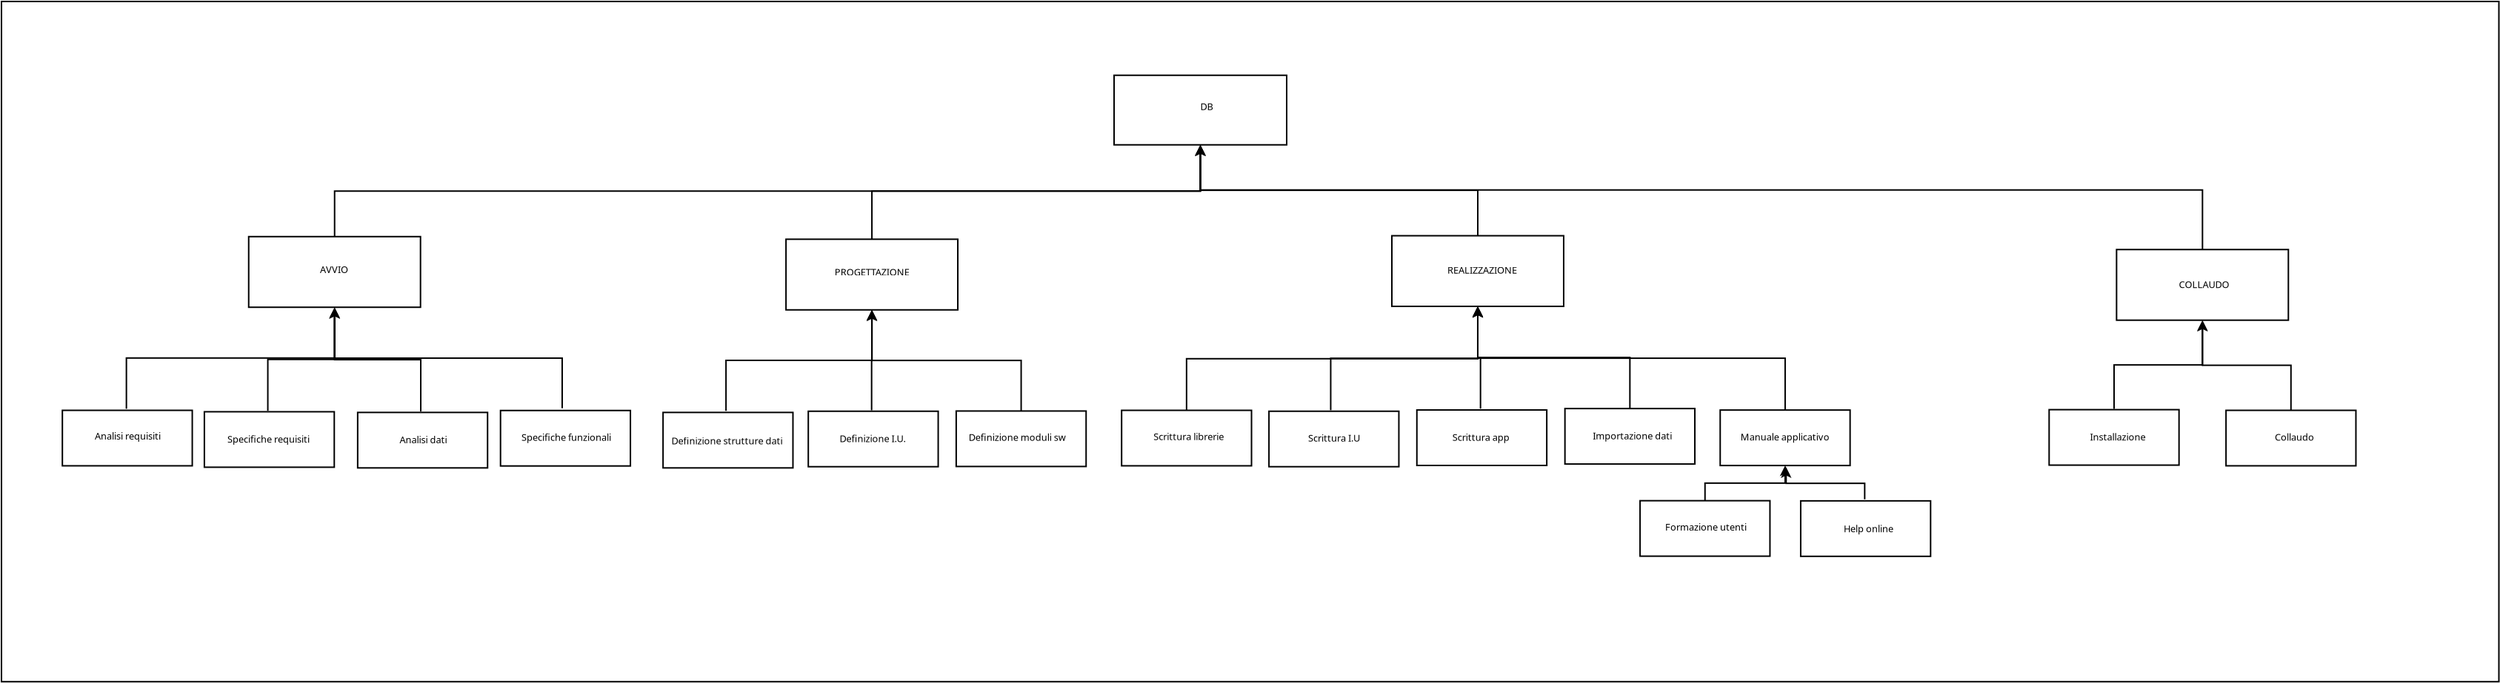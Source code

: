 <?xml version="1.0" encoding="UTF-8"?>
<dia:diagram xmlns:dia="http://www.lysator.liu.se/~alla/dia/">
  <dia:layer name="Background" visible="true" active="true">
    <dia:group>
      <dia:object type="Standard - Box" version="0" id="O0">
        <dia:attribute name="obj_pos">
          <dia:point val="55.841,4.773"/>
        </dia:attribute>
        <dia:attribute name="obj_bb">
          <dia:rectangle val="55.791,4.723;67.541,9.523"/>
        </dia:attribute>
        <dia:attribute name="elem_corner">
          <dia:point val="55.841,4.773"/>
        </dia:attribute>
        <dia:attribute name="elem_width">
          <dia:real val="11.65"/>
        </dia:attribute>
        <dia:attribute name="elem_height">
          <dia:real val="4.7"/>
        </dia:attribute>
        <dia:attribute name="show_background">
          <dia:boolean val="true"/>
        </dia:attribute>
      </dia:object>
      <dia:object type="Standard - Text" version="1" id="O1">
        <dia:attribute name="obj_pos">
          <dia:point val="61.666,7.123"/>
        </dia:attribute>
        <dia:attribute name="obj_bb">
          <dia:rectangle val="61.666,6.529;62.599,7.274"/>
        </dia:attribute>
        <dia:attribute name="text">
          <dia:composite type="text">
            <dia:attribute name="string">
              <dia:string>#DB#</dia:string>
            </dia:attribute>
            <dia:attribute name="font">
              <dia:font family="sans" style="0" name="Helvetica"/>
            </dia:attribute>
            <dia:attribute name="height">
              <dia:real val="0.8"/>
            </dia:attribute>
            <dia:attribute name="pos">
              <dia:point val="61.666,7.123"/>
            </dia:attribute>
            <dia:attribute name="color">
              <dia:color val="#000000"/>
            </dia:attribute>
            <dia:attribute name="alignment">
              <dia:enum val="0"/>
            </dia:attribute>
          </dia:composite>
        </dia:attribute>
        <dia:attribute name="valign">
          <dia:enum val="3"/>
        </dia:attribute>
        <dia:connections>
          <dia:connection handle="0" to="O0" connection="8"/>
        </dia:connections>
      </dia:object>
      <dia:object type="Standard - Box" version="0" id="O2">
        <dia:attribute name="obj_pos">
          <dia:point val="-2.573,15.675"/>
        </dia:attribute>
        <dia:attribute name="obj_bb">
          <dia:rectangle val="-2.623,15.625;9.074,20.498"/>
        </dia:attribute>
        <dia:attribute name="elem_corner">
          <dia:point val="-2.573,15.675"/>
        </dia:attribute>
        <dia:attribute name="elem_width">
          <dia:real val="11.597"/>
        </dia:attribute>
        <dia:attribute name="elem_height">
          <dia:real val="4.773"/>
        </dia:attribute>
        <dia:attribute name="show_background">
          <dia:boolean val="true"/>
        </dia:attribute>
      </dia:object>
      <dia:object type="Standard - Box" version="0" id="O3">
        <dia:attribute name="obj_pos">
          <dia:point val="123.508,16.549"/>
        </dia:attribute>
        <dia:attribute name="obj_bb">
          <dia:rectangle val="123.458,16.499;135.155,21.372"/>
        </dia:attribute>
        <dia:attribute name="elem_corner">
          <dia:point val="123.508,16.549"/>
        </dia:attribute>
        <dia:attribute name="elem_width">
          <dia:real val="11.597"/>
        </dia:attribute>
        <dia:attribute name="elem_height">
          <dia:real val="4.773"/>
        </dia:attribute>
        <dia:attribute name="show_background">
          <dia:boolean val="true"/>
        </dia:attribute>
      </dia:object>
      <dia:object type="Standard - Box" version="0" id="O4">
        <dia:attribute name="obj_pos">
          <dia:point val="33.695,15.852"/>
        </dia:attribute>
        <dia:attribute name="obj_bb">
          <dia:rectangle val="33.645,15.802;45.342,20.675"/>
        </dia:attribute>
        <dia:attribute name="elem_corner">
          <dia:point val="33.695,15.852"/>
        </dia:attribute>
        <dia:attribute name="elem_width">
          <dia:real val="11.597"/>
        </dia:attribute>
        <dia:attribute name="elem_height">
          <dia:real val="4.773"/>
        </dia:attribute>
        <dia:attribute name="show_background">
          <dia:boolean val="true"/>
        </dia:attribute>
      </dia:object>
      <dia:object type="Standard - Box" version="0" id="O5">
        <dia:attribute name="obj_pos">
          <dia:point val="74.591,15.615"/>
        </dia:attribute>
        <dia:attribute name="obj_bb">
          <dia:rectangle val="74.541,15.565;86.237,20.438"/>
        </dia:attribute>
        <dia:attribute name="elem_corner">
          <dia:point val="74.591,15.615"/>
        </dia:attribute>
        <dia:attribute name="elem_width">
          <dia:real val="11.597"/>
        </dia:attribute>
        <dia:attribute name="elem_height">
          <dia:real val="4.773"/>
        </dia:attribute>
        <dia:attribute name="show_background">
          <dia:boolean val="true"/>
        </dia:attribute>
      </dia:object>
      <dia:object type="Standard - Text" version="1" id="O6">
        <dia:attribute name="obj_pos">
          <dia:point val="2.236,18.132"/>
        </dia:attribute>
        <dia:attribute name="obj_bb">
          <dia:rectangle val="2.236,17.538;4.198,18.283"/>
        </dia:attribute>
        <dia:attribute name="text">
          <dia:composite type="text">
            <dia:attribute name="string">
              <dia:string>#AVVIO#</dia:string>
            </dia:attribute>
            <dia:attribute name="font">
              <dia:font family="sans" style="0" name="Helvetica"/>
            </dia:attribute>
            <dia:attribute name="height">
              <dia:real val="0.8"/>
            </dia:attribute>
            <dia:attribute name="pos">
              <dia:point val="2.236,18.132"/>
            </dia:attribute>
            <dia:attribute name="color">
              <dia:color val="#000000"/>
            </dia:attribute>
            <dia:attribute name="alignment">
              <dia:enum val="0"/>
            </dia:attribute>
          </dia:composite>
        </dia:attribute>
        <dia:attribute name="valign">
          <dia:enum val="3"/>
        </dia:attribute>
      </dia:object>
      <dia:object type="Standard - Text" version="1" id="O7">
        <dia:attribute name="obj_pos">
          <dia:point val="36.983,18.309"/>
        </dia:attribute>
        <dia:attribute name="obj_bb">
          <dia:rectangle val="36.983,17.715;42.383,18.46"/>
        </dia:attribute>
        <dia:attribute name="text">
          <dia:composite type="text">
            <dia:attribute name="string">
              <dia:string>#PROGETTAZIONE#</dia:string>
            </dia:attribute>
            <dia:attribute name="font">
              <dia:font family="sans" style="0" name="Helvetica"/>
            </dia:attribute>
            <dia:attribute name="height">
              <dia:real val="0.8"/>
            </dia:attribute>
            <dia:attribute name="pos">
              <dia:point val="36.983,18.309"/>
            </dia:attribute>
            <dia:attribute name="color">
              <dia:color val="#000000"/>
            </dia:attribute>
            <dia:attribute name="alignment">
              <dia:enum val="0"/>
            </dia:attribute>
          </dia:composite>
        </dia:attribute>
        <dia:attribute name="valign">
          <dia:enum val="3"/>
        </dia:attribute>
      </dia:object>
      <dia:object type="Standard - Text" version="1" id="O8">
        <dia:attribute name="obj_pos">
          <dia:point val="78.338,18.179"/>
        </dia:attribute>
        <dia:attribute name="obj_bb">
          <dia:rectangle val="78.338,17.585;83.493,18.33"/>
        </dia:attribute>
        <dia:attribute name="text">
          <dia:composite type="text">
            <dia:attribute name="string">
              <dia:string>#REALIZZAZIONE#</dia:string>
            </dia:attribute>
            <dia:attribute name="font">
              <dia:font family="sans" style="0" name="Helvetica"/>
            </dia:attribute>
            <dia:attribute name="height">
              <dia:real val="0.8"/>
            </dia:attribute>
            <dia:attribute name="pos">
              <dia:point val="78.338,18.179"/>
            </dia:attribute>
            <dia:attribute name="color">
              <dia:color val="#000000"/>
            </dia:attribute>
            <dia:attribute name="alignment">
              <dia:enum val="0"/>
            </dia:attribute>
          </dia:composite>
        </dia:attribute>
        <dia:attribute name="valign">
          <dia:enum val="3"/>
        </dia:attribute>
      </dia:object>
      <dia:object type="Standard - Text" version="1" id="O9">
        <dia:attribute name="obj_pos">
          <dia:point val="127.716,19.147"/>
        </dia:attribute>
        <dia:attribute name="obj_bb">
          <dia:rectangle val="127.716,18.553;131.293,19.298"/>
        </dia:attribute>
        <dia:attribute name="text">
          <dia:composite type="text">
            <dia:attribute name="string">
              <dia:string>#COLLAUDO#</dia:string>
            </dia:attribute>
            <dia:attribute name="font">
              <dia:font family="sans" style="0" name="Helvetica"/>
            </dia:attribute>
            <dia:attribute name="height">
              <dia:real val="0.8"/>
            </dia:attribute>
            <dia:attribute name="pos">
              <dia:point val="127.716,19.147"/>
            </dia:attribute>
            <dia:attribute name="color">
              <dia:color val="#000000"/>
            </dia:attribute>
            <dia:attribute name="alignment">
              <dia:enum val="0"/>
            </dia:attribute>
          </dia:composite>
        </dia:attribute>
        <dia:attribute name="valign">
          <dia:enum val="3"/>
        </dia:attribute>
      </dia:object>
      <dia:object type="Standard - Box" version="0" id="O10">
        <dia:attribute name="obj_pos">
          <dia:point val="-15.15,27.413"/>
        </dia:attribute>
        <dia:attribute name="obj_bb">
          <dia:rectangle val="-15.2,27.363;-6.332,31.211"/>
        </dia:attribute>
        <dia:attribute name="elem_corner">
          <dia:point val="-15.15,27.413"/>
        </dia:attribute>
        <dia:attribute name="elem_width">
          <dia:real val="8.768"/>
        </dia:attribute>
        <dia:attribute name="elem_height">
          <dia:real val="3.748"/>
        </dia:attribute>
        <dia:attribute name="show_background">
          <dia:boolean val="true"/>
        </dia:attribute>
      </dia:object>
      <dia:object type="Standard - Box" version="0" id="O11">
        <dia:attribute name="obj_pos">
          <dia:point val="-5.565,27.509"/>
        </dia:attribute>
        <dia:attribute name="obj_bb">
          <dia:rectangle val="-5.615,27.459;3.253,31.307"/>
        </dia:attribute>
        <dia:attribute name="elem_corner">
          <dia:point val="-5.565,27.509"/>
        </dia:attribute>
        <dia:attribute name="elem_width">
          <dia:real val="8.768"/>
        </dia:attribute>
        <dia:attribute name="elem_height">
          <dia:real val="3.748"/>
        </dia:attribute>
        <dia:attribute name="show_background">
          <dia:boolean val="true"/>
        </dia:attribute>
      </dia:object>
      <dia:object type="Standard - Box" version="0" id="O12">
        <dia:attribute name="obj_pos">
          <dia:point val="4.783,27.555"/>
        </dia:attribute>
        <dia:attribute name="obj_bb">
          <dia:rectangle val="4.733,27.505;13.602,31.352"/>
        </dia:attribute>
        <dia:attribute name="elem_corner">
          <dia:point val="4.783,27.555"/>
        </dia:attribute>
        <dia:attribute name="elem_width">
          <dia:real val="8.768"/>
        </dia:attribute>
        <dia:attribute name="elem_height">
          <dia:real val="3.748"/>
        </dia:attribute>
        <dia:attribute name="show_background">
          <dia:boolean val="true"/>
        </dia:attribute>
      </dia:object>
      <dia:object type="Standard - Box" version="0" id="O13">
        <dia:attribute name="obj_pos">
          <dia:point val="14.425,27.424"/>
        </dia:attribute>
        <dia:attribute name="obj_bb">
          <dia:rectangle val="14.375,27.374;23.243,31.222"/>
        </dia:attribute>
        <dia:attribute name="elem_corner">
          <dia:point val="14.425,27.424"/>
        </dia:attribute>
        <dia:attribute name="elem_width">
          <dia:real val="8.768"/>
        </dia:attribute>
        <dia:attribute name="elem_height">
          <dia:real val="3.748"/>
        </dia:attribute>
        <dia:attribute name="show_background">
          <dia:boolean val="true"/>
        </dia:attribute>
      </dia:object>
      <dia:object type="Standard - ZigZagLine" version="1" id="O14">
        <dia:attribute name="obj_pos">
          <dia:point val="-10.828,27.307"/>
        </dia:attribute>
        <dia:attribute name="obj_bb">
          <dia:rectangle val="-10.878,20.336;3.587,27.357"/>
        </dia:attribute>
        <dia:attribute name="orth_points">
          <dia:point val="-10.828,27.307"/>
          <dia:point val="-10.828,23.877"/>
          <dia:point val="3.226,23.877"/>
          <dia:point val="3.226,20.448"/>
        </dia:attribute>
        <dia:attribute name="orth_orient">
          <dia:enum val="1"/>
          <dia:enum val="0"/>
          <dia:enum val="1"/>
        </dia:attribute>
        <dia:attribute name="autorouting">
          <dia:boolean val="true"/>
        </dia:attribute>
        <dia:attribute name="end_arrow">
          <dia:enum val="22"/>
        </dia:attribute>
        <dia:attribute name="end_arrow_length">
          <dia:real val="0.5"/>
        </dia:attribute>
        <dia:attribute name="end_arrow_width">
          <dia:real val="0.5"/>
        </dia:attribute>
        <dia:connections>
          <dia:connection handle="1" to="O2" connection="6"/>
        </dia:connections>
      </dia:object>
      <dia:object type="Standard - ZigZagLine" version="1" id="O15">
        <dia:attribute name="obj_pos">
          <dia:point val="-1.282,27.448"/>
        </dia:attribute>
        <dia:attribute name="obj_bb">
          <dia:rectangle val="-1.332,20.386;3.587,27.498"/>
        </dia:attribute>
        <dia:attribute name="orth_points">
          <dia:point val="-1.282,27.448"/>
          <dia:point val="-1.282,23.973"/>
          <dia:point val="3.226,23.973"/>
          <dia:point val="3.226,20.498"/>
        </dia:attribute>
        <dia:attribute name="orth_orient">
          <dia:enum val="1"/>
          <dia:enum val="0"/>
          <dia:enum val="1"/>
        </dia:attribute>
        <dia:attribute name="autorouting">
          <dia:boolean val="true"/>
        </dia:attribute>
        <dia:attribute name="end_arrow">
          <dia:enum val="22"/>
        </dia:attribute>
        <dia:attribute name="end_arrow_length">
          <dia:real val="0.5"/>
        </dia:attribute>
        <dia:attribute name="end_arrow_width">
          <dia:real val="0.5"/>
        </dia:attribute>
        <dia:connections>
          <dia:connection handle="1" to="O2" connection="8"/>
        </dia:connections>
      </dia:object>
      <dia:object type="Standard - ZigZagLine" version="1" id="O16">
        <dia:attribute name="obj_pos">
          <dia:point val="9.041,27.484"/>
        </dia:attribute>
        <dia:attribute name="obj_bb">
          <dia:rectangle val="2.864,20.386;9.091,27.534"/>
        </dia:attribute>
        <dia:attribute name="orth_points">
          <dia:point val="9.041,27.484"/>
          <dia:point val="9.041,23.991"/>
          <dia:point val="3.226,23.991"/>
          <dia:point val="3.226,20.498"/>
        </dia:attribute>
        <dia:attribute name="orth_orient">
          <dia:enum val="1"/>
          <dia:enum val="0"/>
          <dia:enum val="1"/>
        </dia:attribute>
        <dia:attribute name="autorouting">
          <dia:boolean val="true"/>
        </dia:attribute>
        <dia:attribute name="end_arrow">
          <dia:enum val="22"/>
        </dia:attribute>
        <dia:attribute name="end_arrow_length">
          <dia:real val="0.5"/>
        </dia:attribute>
        <dia:attribute name="end_arrow_width">
          <dia:real val="0.5"/>
        </dia:attribute>
        <dia:connections>
          <dia:connection handle="1" to="O2" connection="8"/>
        </dia:connections>
      </dia:object>
      <dia:object type="Standard - ZigZagLine" version="1" id="O17">
        <dia:attribute name="obj_pos">
          <dia:point val="18.587,27.271"/>
        </dia:attribute>
        <dia:attribute name="obj_bb">
          <dia:rectangle val="2.864,20.386;18.637,27.322"/>
        </dia:attribute>
        <dia:attribute name="orth_points">
          <dia:point val="18.587,27.271"/>
          <dia:point val="18.587,23.885"/>
          <dia:point val="3.226,23.885"/>
          <dia:point val="3.226,20.498"/>
        </dia:attribute>
        <dia:attribute name="orth_orient">
          <dia:enum val="1"/>
          <dia:enum val="0"/>
          <dia:enum val="1"/>
        </dia:attribute>
        <dia:attribute name="autorouting">
          <dia:boolean val="true"/>
        </dia:attribute>
        <dia:attribute name="end_arrow">
          <dia:enum val="22"/>
        </dia:attribute>
        <dia:attribute name="end_arrow_length">
          <dia:real val="0.5"/>
        </dia:attribute>
        <dia:attribute name="end_arrow_width">
          <dia:real val="0.5"/>
        </dia:attribute>
        <dia:connections>
          <dia:connection handle="1" to="O2" connection="8"/>
        </dia:connections>
      </dia:object>
      <dia:object type="Standard - Text" version="1" id="O18">
        <dia:attribute name="obj_pos">
          <dia:point val="-12.958,29.393"/>
        </dia:attribute>
        <dia:attribute name="obj_bb">
          <dia:rectangle val="-12.958,28.799;-8.088,29.544"/>
        </dia:attribute>
        <dia:attribute name="text">
          <dia:composite type="text">
            <dia:attribute name="string">
              <dia:string>#Analisi requisiti#</dia:string>
            </dia:attribute>
            <dia:attribute name="font">
              <dia:font family="sans" style="0" name="Helvetica"/>
            </dia:attribute>
            <dia:attribute name="height">
              <dia:real val="0.8"/>
            </dia:attribute>
            <dia:attribute name="pos">
              <dia:point val="-12.958,29.393"/>
            </dia:attribute>
            <dia:attribute name="color">
              <dia:color val="#000000"/>
            </dia:attribute>
            <dia:attribute name="alignment">
              <dia:enum val="0"/>
            </dia:attribute>
          </dia:composite>
        </dia:attribute>
        <dia:attribute name="valign">
          <dia:enum val="3"/>
        </dia:attribute>
      </dia:object>
      <dia:object type="Standard - Text" version="1" id="O19">
        <dia:attribute name="obj_pos">
          <dia:point val="-4.009,29.595"/>
        </dia:attribute>
        <dia:attribute name="obj_bb">
          <dia:rectangle val="-4.009,29.001;2.046,29.746"/>
        </dia:attribute>
        <dia:attribute name="text">
          <dia:composite type="text">
            <dia:attribute name="string">
              <dia:string>#Specifiche requisiti#</dia:string>
            </dia:attribute>
            <dia:attribute name="font">
              <dia:font family="sans" style="0" name="Helvetica"/>
            </dia:attribute>
            <dia:attribute name="height">
              <dia:real val="0.8"/>
            </dia:attribute>
            <dia:attribute name="pos">
              <dia:point val="-4.009,29.595"/>
            </dia:attribute>
            <dia:attribute name="color">
              <dia:color val="#000000"/>
            </dia:attribute>
            <dia:attribute name="alignment">
              <dia:enum val="0"/>
            </dia:attribute>
          </dia:composite>
        </dia:attribute>
        <dia:attribute name="valign">
          <dia:enum val="3"/>
        </dia:attribute>
      </dia:object>
      <dia:object type="Standard - Text" version="1" id="O20">
        <dia:attribute name="obj_pos">
          <dia:point val="7.612,29.641"/>
        </dia:attribute>
        <dia:attribute name="obj_bb">
          <dia:rectangle val="7.612,29.047;11.139,29.792"/>
        </dia:attribute>
        <dia:attribute name="text">
          <dia:composite type="text">
            <dia:attribute name="string">
              <dia:string>#Analisi dati#</dia:string>
            </dia:attribute>
            <dia:attribute name="font">
              <dia:font family="sans" style="0" name="Helvetica"/>
            </dia:attribute>
            <dia:attribute name="height">
              <dia:real val="0.8"/>
            </dia:attribute>
            <dia:attribute name="pos">
              <dia:point val="7.612,29.641"/>
            </dia:attribute>
            <dia:attribute name="color">
              <dia:color val="#000000"/>
            </dia:attribute>
            <dia:attribute name="alignment">
              <dia:enum val="0"/>
            </dia:attribute>
          </dia:composite>
        </dia:attribute>
        <dia:attribute name="valign">
          <dia:enum val="3"/>
        </dia:attribute>
      </dia:object>
      <dia:object type="Standard - Text" version="1" id="O21">
        <dia:attribute name="obj_pos">
          <dia:point val="15.839,29.475"/>
        </dia:attribute>
        <dia:attribute name="obj_bb">
          <dia:rectangle val="15.839,28.881;22.419,29.626"/>
        </dia:attribute>
        <dia:attribute name="text">
          <dia:composite type="text">
            <dia:attribute name="string">
              <dia:string>#Specifiche funzionali#</dia:string>
            </dia:attribute>
            <dia:attribute name="font">
              <dia:font family="sans" style="0" name="Helvetica"/>
            </dia:attribute>
            <dia:attribute name="height">
              <dia:real val="0.8"/>
            </dia:attribute>
            <dia:attribute name="pos">
              <dia:point val="15.839,29.475"/>
            </dia:attribute>
            <dia:attribute name="color">
              <dia:color val="#000000"/>
            </dia:attribute>
            <dia:attribute name="alignment">
              <dia:enum val="0"/>
            </dia:attribute>
          </dia:composite>
        </dia:attribute>
        <dia:attribute name="valign">
          <dia:enum val="3"/>
        </dia:attribute>
      </dia:object>
      <dia:object type="Standard - Box" version="0" id="O22">
        <dia:attribute name="obj_pos">
          <dia:point val="35.2,27.474"/>
        </dia:attribute>
        <dia:attribute name="obj_bb">
          <dia:rectangle val="35.15,27.424;44.018,31.271"/>
        </dia:attribute>
        <dia:attribute name="elem_corner">
          <dia:point val="35.2,27.474"/>
        </dia:attribute>
        <dia:attribute name="elem_width">
          <dia:real val="8.768"/>
        </dia:attribute>
        <dia:attribute name="elem_height">
          <dia:real val="3.748"/>
        </dia:attribute>
        <dia:attribute name="show_background">
          <dia:boolean val="true"/>
        </dia:attribute>
      </dia:object>
      <dia:object type="Standard - Box" version="0" id="O23">
        <dia:attribute name="obj_pos">
          <dia:point val="25.396,27.555"/>
        </dia:attribute>
        <dia:attribute name="obj_bb">
          <dia:rectangle val="25.346,27.505;34.214,31.352"/>
        </dia:attribute>
        <dia:attribute name="elem_corner">
          <dia:point val="25.396,27.555"/>
        </dia:attribute>
        <dia:attribute name="elem_width">
          <dia:real val="8.768"/>
        </dia:attribute>
        <dia:attribute name="elem_height">
          <dia:real val="3.748"/>
        </dia:attribute>
        <dia:attribute name="show_background">
          <dia:boolean val="true"/>
        </dia:attribute>
      </dia:object>
      <dia:object type="Standard - Box" version="0" id="O24">
        <dia:attribute name="obj_pos">
          <dia:point val="45.184,27.459"/>
        </dia:attribute>
        <dia:attribute name="obj_bb">
          <dia:rectangle val="45.134,27.409;54.002,31.257"/>
        </dia:attribute>
        <dia:attribute name="elem_corner">
          <dia:point val="45.184,27.459"/>
        </dia:attribute>
        <dia:attribute name="elem_width">
          <dia:real val="8.768"/>
        </dia:attribute>
        <dia:attribute name="elem_height">
          <dia:real val="3.748"/>
        </dia:attribute>
        <dia:attribute name="show_background">
          <dia:boolean val="true"/>
        </dia:attribute>
      </dia:object>
      <dia:object type="Standard - Text" version="1" id="O25">
        <dia:attribute name="obj_pos">
          <dia:point val="25.961,29.712"/>
        </dia:attribute>
        <dia:attribute name="obj_bb">
          <dia:rectangle val="25.961,29.117;33.961,29.863"/>
        </dia:attribute>
        <dia:attribute name="text">
          <dia:composite type="text">
            <dia:attribute name="string">
              <dia:string>#Definizione strutture dati#</dia:string>
            </dia:attribute>
            <dia:attribute name="font">
              <dia:font family="sans" style="0" name="Helvetica"/>
            </dia:attribute>
            <dia:attribute name="height">
              <dia:real val="0.8"/>
            </dia:attribute>
            <dia:attribute name="pos">
              <dia:point val="25.961,29.712"/>
            </dia:attribute>
            <dia:attribute name="color">
              <dia:color val="#000000"/>
            </dia:attribute>
            <dia:attribute name="alignment">
              <dia:enum val="0"/>
            </dia:attribute>
          </dia:composite>
        </dia:attribute>
        <dia:attribute name="valign">
          <dia:enum val="3"/>
        </dia:attribute>
      </dia:object>
      <dia:object type="Standard - Text" version="1" id="O26">
        <dia:attribute name="obj_pos">
          <dia:point val="37.321,29.559"/>
        </dia:attribute>
        <dia:attribute name="obj_bb">
          <dia:rectangle val="37.321,28.965;42.156,29.71"/>
        </dia:attribute>
        <dia:attribute name="text">
          <dia:composite type="text">
            <dia:attribute name="string">
              <dia:string>#Definizione I.U.#</dia:string>
            </dia:attribute>
            <dia:attribute name="font">
              <dia:font family="sans" style="0" name="Helvetica"/>
            </dia:attribute>
            <dia:attribute name="height">
              <dia:real val="0.8"/>
            </dia:attribute>
            <dia:attribute name="pos">
              <dia:point val="37.321,29.559"/>
            </dia:attribute>
            <dia:attribute name="color">
              <dia:color val="#000000"/>
            </dia:attribute>
            <dia:attribute name="alignment">
              <dia:enum val="0"/>
            </dia:attribute>
          </dia:composite>
        </dia:attribute>
        <dia:attribute name="valign">
          <dia:enum val="3"/>
        </dia:attribute>
      </dia:object>
      <dia:object type="Standard - Text" version="1" id="O27">
        <dia:attribute name="obj_pos">
          <dia:point val="46.032,29.475"/>
        </dia:attribute>
        <dia:attribute name="obj_bb">
          <dia:rectangle val="46.032,28.881;53.045,29.626"/>
        </dia:attribute>
        <dia:attribute name="text">
          <dia:composite type="text">
            <dia:attribute name="string">
              <dia:string>#Definizione moduli sw#</dia:string>
            </dia:attribute>
            <dia:attribute name="font">
              <dia:font family="sans" style="0" name="Helvetica"/>
            </dia:attribute>
            <dia:attribute name="height">
              <dia:real val="0.8"/>
            </dia:attribute>
            <dia:attribute name="pos">
              <dia:point val="46.032,29.475"/>
            </dia:attribute>
            <dia:attribute name="color">
              <dia:color val="#000000"/>
            </dia:attribute>
            <dia:attribute name="alignment">
              <dia:enum val="0"/>
            </dia:attribute>
          </dia:composite>
        </dia:attribute>
        <dia:attribute name="valign">
          <dia:enum val="3"/>
        </dia:attribute>
      </dia:object>
      <dia:object type="Standard - ZigZagLine" version="1" id="O28">
        <dia:attribute name="obj_pos">
          <dia:point val="29.645,27.448"/>
        </dia:attribute>
        <dia:attribute name="obj_bb">
          <dia:rectangle val="29.595,20.513;39.855,27.498"/>
        </dia:attribute>
        <dia:attribute name="orth_points">
          <dia:point val="29.645,27.448"/>
          <dia:point val="29.645,24.037"/>
          <dia:point val="39.493,24.037"/>
          <dia:point val="39.493,20.625"/>
        </dia:attribute>
        <dia:attribute name="orth_orient">
          <dia:enum val="1"/>
          <dia:enum val="0"/>
          <dia:enum val="1"/>
        </dia:attribute>
        <dia:attribute name="autorouting">
          <dia:boolean val="true"/>
        </dia:attribute>
        <dia:attribute name="end_arrow">
          <dia:enum val="22"/>
        </dia:attribute>
        <dia:attribute name="end_arrow_length">
          <dia:real val="0.5"/>
        </dia:attribute>
        <dia:attribute name="end_arrow_width">
          <dia:real val="0.5"/>
        </dia:attribute>
        <dia:connections>
          <dia:connection handle="1" to="O4" connection="6"/>
        </dia:connections>
      </dia:object>
      <dia:object type="Standard - ZigZagLine" version="1" id="O29">
        <dia:attribute name="obj_pos">
          <dia:point val="39.474,27.413"/>
        </dia:attribute>
        <dia:attribute name="obj_bb">
          <dia:rectangle val="39.132,20.564;39.855,27.463"/>
        </dia:attribute>
        <dia:attribute name="orth_points">
          <dia:point val="39.474,27.413"/>
          <dia:point val="39.474,24.044"/>
          <dia:point val="39.493,24.044"/>
          <dia:point val="39.493,20.675"/>
        </dia:attribute>
        <dia:attribute name="orth_orient">
          <dia:enum val="1"/>
          <dia:enum val="0"/>
          <dia:enum val="1"/>
        </dia:attribute>
        <dia:attribute name="autorouting">
          <dia:boolean val="true"/>
        </dia:attribute>
        <dia:attribute name="end_arrow">
          <dia:enum val="22"/>
        </dia:attribute>
        <dia:attribute name="end_arrow_length">
          <dia:real val="0.5"/>
        </dia:attribute>
        <dia:attribute name="end_arrow_width">
          <dia:real val="0.5"/>
        </dia:attribute>
        <dia:connections>
          <dia:connection handle="1" to="O4" connection="8"/>
        </dia:connections>
      </dia:object>
      <dia:object type="Standard - ZigZagLine" version="1" id="O30">
        <dia:attribute name="obj_pos">
          <dia:point val="49.568,27.459"/>
        </dia:attribute>
        <dia:attribute name="obj_bb">
          <dia:rectangle val="39.132,20.513;49.618,27.509"/>
        </dia:attribute>
        <dia:attribute name="orth_points">
          <dia:point val="49.568,27.459"/>
          <dia:point val="49.568,24.042"/>
          <dia:point val="39.493,24.042"/>
          <dia:point val="39.493,20.625"/>
        </dia:attribute>
        <dia:attribute name="orth_orient">
          <dia:enum val="1"/>
          <dia:enum val="0"/>
          <dia:enum val="1"/>
        </dia:attribute>
        <dia:attribute name="autorouting">
          <dia:boolean val="true"/>
        </dia:attribute>
        <dia:attribute name="end_arrow">
          <dia:enum val="22"/>
        </dia:attribute>
        <dia:attribute name="end_arrow_length">
          <dia:real val="0.5"/>
        </dia:attribute>
        <dia:attribute name="end_arrow_width">
          <dia:real val="0.5"/>
        </dia:attribute>
        <dia:connections>
          <dia:connection handle="0" to="O24" connection="1"/>
          <dia:connection handle="1" to="O4" connection="6"/>
        </dia:connections>
      </dia:object>
      <dia:object type="Standard - Box" version="0" id="O31">
        <dia:attribute name="obj_pos">
          <dia:point val="66.295,27.474"/>
        </dia:attribute>
        <dia:attribute name="obj_bb">
          <dia:rectangle val="66.245,27.424;75.113,31.271"/>
        </dia:attribute>
        <dia:attribute name="elem_corner">
          <dia:point val="66.295,27.474"/>
        </dia:attribute>
        <dia:attribute name="elem_width">
          <dia:real val="8.768"/>
        </dia:attribute>
        <dia:attribute name="elem_height">
          <dia:real val="3.748"/>
        </dia:attribute>
        <dia:attribute name="show_background">
          <dia:boolean val="true"/>
        </dia:attribute>
      </dia:object>
      <dia:object type="Standard - Box" version="0" id="O32">
        <dia:attribute name="obj_pos">
          <dia:point val="56.349,27.413"/>
        </dia:attribute>
        <dia:attribute name="obj_bb">
          <dia:rectangle val="56.299,27.363;65.167,31.211"/>
        </dia:attribute>
        <dia:attribute name="elem_corner">
          <dia:point val="56.349,27.413"/>
        </dia:attribute>
        <dia:attribute name="elem_width">
          <dia:real val="8.768"/>
        </dia:attribute>
        <dia:attribute name="elem_height">
          <dia:real val="3.748"/>
        </dia:attribute>
        <dia:attribute name="show_background">
          <dia:boolean val="true"/>
        </dia:attribute>
      </dia:object>
      <dia:object type="Standard - Box" version="0" id="O33">
        <dia:attribute name="obj_pos">
          <dia:point val="76.279,27.389"/>
        </dia:attribute>
        <dia:attribute name="obj_bb">
          <dia:rectangle val="76.229,27.339;85.097,31.186"/>
        </dia:attribute>
        <dia:attribute name="elem_corner">
          <dia:point val="76.279,27.389"/>
        </dia:attribute>
        <dia:attribute name="elem_width">
          <dia:real val="8.768"/>
        </dia:attribute>
        <dia:attribute name="elem_height">
          <dia:real val="3.748"/>
        </dia:attribute>
        <dia:attribute name="show_background">
          <dia:boolean val="true"/>
        </dia:attribute>
      </dia:object>
      <dia:object type="Standard - Box" version="0" id="O34">
        <dia:attribute name="obj_pos">
          <dia:point val="86.274,27.293"/>
        </dia:attribute>
        <dia:attribute name="obj_bb">
          <dia:rectangle val="86.224,27.243;95.092,31.091"/>
        </dia:attribute>
        <dia:attribute name="elem_corner">
          <dia:point val="86.274,27.293"/>
        </dia:attribute>
        <dia:attribute name="elem_width">
          <dia:real val="8.768"/>
        </dia:attribute>
        <dia:attribute name="elem_height">
          <dia:real val="3.748"/>
        </dia:attribute>
        <dia:attribute name="show_background">
          <dia:boolean val="true"/>
        </dia:attribute>
      </dia:object>
      <dia:object type="Standard - Box" version="0" id="O35">
        <dia:attribute name="obj_pos">
          <dia:point val="96.753,27.394"/>
        </dia:attribute>
        <dia:attribute name="obj_bb">
          <dia:rectangle val="96.703,27.344;105.571,31.192"/>
        </dia:attribute>
        <dia:attribute name="elem_corner">
          <dia:point val="96.753,27.394"/>
        </dia:attribute>
        <dia:attribute name="elem_width">
          <dia:real val="8.768"/>
        </dia:attribute>
        <dia:attribute name="elem_height">
          <dia:real val="3.748"/>
        </dia:attribute>
        <dia:attribute name="show_background">
          <dia:boolean val="true"/>
        </dia:attribute>
      </dia:object>
      <dia:object type="Standard - Text" version="1" id="O36">
        <dia:attribute name="obj_pos">
          <dia:point val="58.506,29.429"/>
        </dia:attribute>
        <dia:attribute name="obj_bb">
          <dia:rectangle val="58.506,28.835;63.701,29.58"/>
        </dia:attribute>
        <dia:attribute name="text">
          <dia:composite type="text">
            <dia:attribute name="string">
              <dia:string>#Scrittura librerie#</dia:string>
            </dia:attribute>
            <dia:attribute name="font">
              <dia:font family="sans" style="0" name="Helvetica"/>
            </dia:attribute>
            <dia:attribute name="height">
              <dia:real val="0.8"/>
            </dia:attribute>
            <dia:attribute name="pos">
              <dia:point val="58.506,29.429"/>
            </dia:attribute>
            <dia:attribute name="color">
              <dia:color val="#000000"/>
            </dia:attribute>
            <dia:attribute name="alignment">
              <dia:enum val="0"/>
            </dia:attribute>
          </dia:composite>
        </dia:attribute>
        <dia:attribute name="valign">
          <dia:enum val="3"/>
        </dia:attribute>
      </dia:object>
      <dia:object type="Standard - Text" version="1" id="O37">
        <dia:attribute name="obj_pos">
          <dia:point val="68.946,29.524"/>
        </dia:attribute>
        <dia:attribute name="obj_bb">
          <dia:rectangle val="68.946,28.93;72.764,29.675"/>
        </dia:attribute>
        <dia:attribute name="text">
          <dia:composite type="text">
            <dia:attribute name="string">
              <dia:string>#Scrittura I.U#</dia:string>
            </dia:attribute>
            <dia:attribute name="font">
              <dia:font family="sans" style="0" name="Helvetica"/>
            </dia:attribute>
            <dia:attribute name="height">
              <dia:real val="0.8"/>
            </dia:attribute>
            <dia:attribute name="pos">
              <dia:point val="68.946,29.524"/>
            </dia:attribute>
            <dia:attribute name="color">
              <dia:color val="#000000"/>
            </dia:attribute>
            <dia:attribute name="alignment">
              <dia:enum val="0"/>
            </dia:attribute>
          </dia:composite>
        </dia:attribute>
        <dia:attribute name="valign">
          <dia:enum val="3"/>
        </dia:attribute>
      </dia:object>
      <dia:object type="Standard - Text" version="1" id="O38">
        <dia:attribute name="obj_pos">
          <dia:point val="78.683,29.475"/>
        </dia:attribute>
        <dia:attribute name="obj_bb">
          <dia:rectangle val="78.683,28.881;82.846,29.626"/>
        </dia:attribute>
        <dia:attribute name="text">
          <dia:composite type="text">
            <dia:attribute name="string">
              <dia:string>#Scrittura app#</dia:string>
            </dia:attribute>
            <dia:attribute name="font">
              <dia:font family="sans" style="0" name="Helvetica"/>
            </dia:attribute>
            <dia:attribute name="height">
              <dia:real val="0.8"/>
            </dia:attribute>
            <dia:attribute name="pos">
              <dia:point val="78.683,29.475"/>
            </dia:attribute>
            <dia:attribute name="color">
              <dia:color val="#000000"/>
            </dia:attribute>
            <dia:attribute name="alignment">
              <dia:enum val="0"/>
            </dia:attribute>
          </dia:composite>
        </dia:attribute>
        <dia:attribute name="valign">
          <dia:enum val="3"/>
        </dia:attribute>
      </dia:object>
      <dia:object type="Standard - Text" version="1" id="O39">
        <dia:attribute name="obj_pos">
          <dia:point val="88.148,29.379"/>
        </dia:attribute>
        <dia:attribute name="obj_bb">
          <dia:rectangle val="88.148,28.785;93.79,29.53"/>
        </dia:attribute>
        <dia:attribute name="text">
          <dia:composite type="text">
            <dia:attribute name="string">
              <dia:string>#Importazione dati#</dia:string>
            </dia:attribute>
            <dia:attribute name="font">
              <dia:font family="sans" style="0" name="Helvetica"/>
            </dia:attribute>
            <dia:attribute name="height">
              <dia:real val="0.8"/>
            </dia:attribute>
            <dia:attribute name="pos">
              <dia:point val="88.148,29.379"/>
            </dia:attribute>
            <dia:attribute name="color">
              <dia:color val="#000000"/>
            </dia:attribute>
            <dia:attribute name="alignment">
              <dia:enum val="0"/>
            </dia:attribute>
          </dia:composite>
        </dia:attribute>
        <dia:attribute name="valign">
          <dia:enum val="3"/>
        </dia:attribute>
      </dia:object>
      <dia:object type="Standard - Text" version="1" id="O40">
        <dia:attribute name="obj_pos">
          <dia:point val="98.132,29.445"/>
        </dia:attribute>
        <dia:attribute name="obj_bb">
          <dia:rectangle val="98.132,28.851;104.552,29.596"/>
        </dia:attribute>
        <dia:attribute name="text">
          <dia:composite type="text">
            <dia:attribute name="string">
              <dia:string>#Manuale applicativo#</dia:string>
            </dia:attribute>
            <dia:attribute name="font">
              <dia:font family="sans" style="0" name="Helvetica"/>
            </dia:attribute>
            <dia:attribute name="height">
              <dia:real val="0.8"/>
            </dia:attribute>
            <dia:attribute name="pos">
              <dia:point val="98.132,29.445"/>
            </dia:attribute>
            <dia:attribute name="color">
              <dia:color val="#000000"/>
            </dia:attribute>
            <dia:attribute name="alignment">
              <dia:enum val="0"/>
            </dia:attribute>
          </dia:composite>
        </dia:attribute>
        <dia:attribute name="valign">
          <dia:enum val="3"/>
        </dia:attribute>
      </dia:object>
      <dia:object type="Standard - ZigZagLine" version="1" id="O41">
        <dia:attribute name="obj_pos">
          <dia:point val="60.733,27.413"/>
        </dia:attribute>
        <dia:attribute name="obj_bb">
          <dia:rectangle val="60.683,20.327;80.751,27.463"/>
        </dia:attribute>
        <dia:attribute name="orth_points">
          <dia:point val="60.733,27.413"/>
          <dia:point val="60.733,23.926"/>
          <dia:point val="80.389,23.926"/>
          <dia:point val="80.389,20.439"/>
        </dia:attribute>
        <dia:attribute name="orth_orient">
          <dia:enum val="1"/>
          <dia:enum val="0"/>
          <dia:enum val="1"/>
        </dia:attribute>
        <dia:attribute name="autorouting">
          <dia:boolean val="true"/>
        </dia:attribute>
        <dia:attribute name="end_arrow">
          <dia:enum val="22"/>
        </dia:attribute>
        <dia:attribute name="end_arrow_length">
          <dia:real val="0.5"/>
        </dia:attribute>
        <dia:attribute name="end_arrow_width">
          <dia:real val="0.5"/>
        </dia:attribute>
        <dia:connections>
          <dia:connection handle="0" to="O32" connection="1"/>
          <dia:connection handle="1" to="O5" connection="8"/>
        </dia:connections>
      </dia:object>
      <dia:object type="Standard - ZigZagLine" version="1" id="O42">
        <dia:attribute name="obj_pos">
          <dia:point val="70.463,27.404"/>
        </dia:attribute>
        <dia:attribute name="obj_bb">
          <dia:rectangle val="70.412,20.276;80.751,27.454"/>
        </dia:attribute>
        <dia:attribute name="orth_points">
          <dia:point val="70.463,27.404"/>
          <dia:point val="70.463,23.896"/>
          <dia:point val="80.389,23.896"/>
          <dia:point val="80.389,20.388"/>
        </dia:attribute>
        <dia:attribute name="orth_orient">
          <dia:enum val="1"/>
          <dia:enum val="0"/>
          <dia:enum val="1"/>
        </dia:attribute>
        <dia:attribute name="autorouting">
          <dia:boolean val="true"/>
        </dia:attribute>
        <dia:attribute name="end_arrow">
          <dia:enum val="22"/>
        </dia:attribute>
        <dia:attribute name="end_arrow_length">
          <dia:real val="0.5"/>
        </dia:attribute>
        <dia:attribute name="end_arrow_width">
          <dia:real val="0.5"/>
        </dia:attribute>
        <dia:connections>
          <dia:connection handle="1" to="O5" connection="6"/>
        </dia:connections>
      </dia:object>
      <dia:object type="Standard - ZigZagLine" version="1" id="O43">
        <dia:attribute name="obj_pos">
          <dia:point val="80.574,27.298"/>
        </dia:attribute>
        <dia:attribute name="obj_bb">
          <dia:rectangle val="80.027,20.327;80.751,27.348"/>
        </dia:attribute>
        <dia:attribute name="orth_points">
          <dia:point val="80.574,27.298"/>
          <dia:point val="80.574,23.868"/>
          <dia:point val="80.389,23.868"/>
          <dia:point val="80.389,20.439"/>
        </dia:attribute>
        <dia:attribute name="orth_orient">
          <dia:enum val="1"/>
          <dia:enum val="0"/>
          <dia:enum val="1"/>
        </dia:attribute>
        <dia:attribute name="autorouting">
          <dia:boolean val="true"/>
        </dia:attribute>
        <dia:attribute name="end_arrow">
          <dia:enum val="22"/>
        </dia:attribute>
        <dia:attribute name="end_arrow_length">
          <dia:real val="0.5"/>
        </dia:attribute>
        <dia:attribute name="end_arrow_width">
          <dia:real val="0.5"/>
        </dia:attribute>
        <dia:connections>
          <dia:connection handle="1" to="O5" connection="8"/>
        </dia:connections>
      </dia:object>
      <dia:object type="Standard - ZigZagLine" version="1" id="O44">
        <dia:attribute name="obj_pos">
          <dia:point val="90.658,27.293"/>
        </dia:attribute>
        <dia:attribute name="obj_bb">
          <dia:rectangle val="80.027,20.276;90.708,27.343"/>
        </dia:attribute>
        <dia:attribute name="orth_points">
          <dia:point val="90.658,27.293"/>
          <dia:point val="90.658,23.841"/>
          <dia:point val="80.389,23.841"/>
          <dia:point val="80.389,20.388"/>
        </dia:attribute>
        <dia:attribute name="orth_orient">
          <dia:enum val="1"/>
          <dia:enum val="0"/>
          <dia:enum val="1"/>
        </dia:attribute>
        <dia:attribute name="autorouting">
          <dia:boolean val="true"/>
        </dia:attribute>
        <dia:attribute name="end_arrow">
          <dia:enum val="22"/>
        </dia:attribute>
        <dia:attribute name="end_arrow_length">
          <dia:real val="0.5"/>
        </dia:attribute>
        <dia:attribute name="end_arrow_width">
          <dia:real val="0.5"/>
        </dia:attribute>
        <dia:connections>
          <dia:connection handle="0" to="O34" connection="1"/>
          <dia:connection handle="1" to="O5" connection="6"/>
        </dia:connections>
      </dia:object>
      <dia:object type="Standard - ZigZagLine" version="1" id="O45">
        <dia:attribute name="obj_pos">
          <dia:point val="101.137,27.394"/>
        </dia:attribute>
        <dia:attribute name="obj_bb">
          <dia:rectangle val="80.027,20.276;101.187,27.444"/>
        </dia:attribute>
        <dia:attribute name="orth_points">
          <dia:point val="101.137,27.394"/>
          <dia:point val="101.137,23.891"/>
          <dia:point val="80.389,23.891"/>
          <dia:point val="80.389,20.388"/>
        </dia:attribute>
        <dia:attribute name="orth_orient">
          <dia:enum val="1"/>
          <dia:enum val="0"/>
          <dia:enum val="1"/>
        </dia:attribute>
        <dia:attribute name="autorouting">
          <dia:boolean val="true"/>
        </dia:attribute>
        <dia:attribute name="end_arrow">
          <dia:enum val="22"/>
        </dia:attribute>
        <dia:attribute name="end_arrow_length">
          <dia:real val="0.5"/>
        </dia:attribute>
        <dia:attribute name="end_arrow_width">
          <dia:real val="0.5"/>
        </dia:attribute>
        <dia:connections>
          <dia:connection handle="0" to="O35" connection="1"/>
          <dia:connection handle="1" to="O5" connection="6"/>
        </dia:connections>
      </dia:object>
      <dia:object type="Standard - Box" version="0" id="O46">
        <dia:attribute name="obj_pos">
          <dia:point val="118.956,27.367"/>
        </dia:attribute>
        <dia:attribute name="obj_bb">
          <dia:rectangle val="118.906,27.317;127.775,31.165"/>
        </dia:attribute>
        <dia:attribute name="elem_corner">
          <dia:point val="118.956,27.367"/>
        </dia:attribute>
        <dia:attribute name="elem_width">
          <dia:real val="8.768"/>
        </dia:attribute>
        <dia:attribute name="elem_height">
          <dia:real val="3.748"/>
        </dia:attribute>
        <dia:attribute name="show_background">
          <dia:boolean val="true"/>
        </dia:attribute>
      </dia:object>
      <dia:object type="Standard - Box" version="0" id="O47">
        <dia:attribute name="obj_pos">
          <dia:point val="130.896,27.413"/>
        </dia:attribute>
        <dia:attribute name="obj_bb">
          <dia:rectangle val="130.846,27.363;139.714,31.211"/>
        </dia:attribute>
        <dia:attribute name="elem_corner">
          <dia:point val="130.896,27.413"/>
        </dia:attribute>
        <dia:attribute name="elem_width">
          <dia:real val="8.768"/>
        </dia:attribute>
        <dia:attribute name="elem_height">
          <dia:real val="3.748"/>
        </dia:attribute>
        <dia:attribute name="show_background">
          <dia:boolean val="true"/>
        </dia:attribute>
      </dia:object>
      <dia:object type="Standard - ZigZagLine" version="1" id="O48">
        <dia:attribute name="obj_pos">
          <dia:point val="123.34,27.317"/>
        </dia:attribute>
        <dia:attribute name="obj_bb">
          <dia:rectangle val="123.29,21.26;129.669,27.367"/>
        </dia:attribute>
        <dia:attribute name="orth_points">
          <dia:point val="123.34,27.317"/>
          <dia:point val="123.34,24.345"/>
          <dia:point val="129.307,24.345"/>
          <dia:point val="129.307,21.372"/>
        </dia:attribute>
        <dia:attribute name="orth_orient">
          <dia:enum val="1"/>
          <dia:enum val="0"/>
          <dia:enum val="1"/>
        </dia:attribute>
        <dia:attribute name="autorouting">
          <dia:boolean val="true"/>
        </dia:attribute>
        <dia:attribute name="end_arrow">
          <dia:enum val="22"/>
        </dia:attribute>
        <dia:attribute name="end_arrow_length">
          <dia:real val="0.5"/>
        </dia:attribute>
        <dia:attribute name="end_arrow_width">
          <dia:real val="0.5"/>
        </dia:attribute>
        <dia:connections>
          <dia:connection handle="0" to="O46" connection="8"/>
          <dia:connection handle="1" to="O3" connection="8"/>
        </dia:connections>
      </dia:object>
      <dia:object type="Standard - ZigZagLine" version="1" id="O49">
        <dia:attribute name="obj_pos">
          <dia:point val="135.28,27.413"/>
        </dia:attribute>
        <dia:attribute name="obj_bb">
          <dia:rectangle val="128.945,21.21;135.33,27.463"/>
        </dia:attribute>
        <dia:attribute name="orth_points">
          <dia:point val="135.28,27.413"/>
          <dia:point val="135.28,24.368"/>
          <dia:point val="129.307,24.368"/>
          <dia:point val="129.307,21.322"/>
        </dia:attribute>
        <dia:attribute name="orth_orient">
          <dia:enum val="1"/>
          <dia:enum val="0"/>
          <dia:enum val="1"/>
        </dia:attribute>
        <dia:attribute name="autorouting">
          <dia:boolean val="true"/>
        </dia:attribute>
        <dia:attribute name="end_arrow">
          <dia:enum val="22"/>
        </dia:attribute>
        <dia:attribute name="end_arrow_length">
          <dia:real val="0.5"/>
        </dia:attribute>
        <dia:attribute name="end_arrow_width">
          <dia:real val="0.5"/>
        </dia:attribute>
        <dia:connections>
          <dia:connection handle="0" to="O47" connection="1"/>
          <dia:connection handle="1" to="O3" connection="6"/>
        </dia:connections>
      </dia:object>
      <dia:object type="Standard - Text" version="1" id="O50">
        <dia:attribute name="obj_pos">
          <dia:point val="121.714,29.453"/>
        </dia:attribute>
        <dia:attribute name="obj_bb">
          <dia:rectangle val="121.714,28.859;125.732,29.604"/>
        </dia:attribute>
        <dia:attribute name="text">
          <dia:composite type="text">
            <dia:attribute name="string">
              <dia:string>#Installazione#</dia:string>
            </dia:attribute>
            <dia:attribute name="font">
              <dia:font family="sans" style="0" name="Helvetica"/>
            </dia:attribute>
            <dia:attribute name="height">
              <dia:real val="0.8"/>
            </dia:attribute>
            <dia:attribute name="pos">
              <dia:point val="121.714,29.453"/>
            </dia:attribute>
            <dia:attribute name="color">
              <dia:color val="#000000"/>
            </dia:attribute>
            <dia:attribute name="alignment">
              <dia:enum val="0"/>
            </dia:attribute>
          </dia:composite>
        </dia:attribute>
        <dia:attribute name="valign">
          <dia:enum val="3"/>
        </dia:attribute>
      </dia:object>
      <dia:object type="Standard - Text" version="1" id="O51">
        <dia:attribute name="obj_pos">
          <dia:point val="134.184,29.464"/>
        </dia:attribute>
        <dia:attribute name="obj_bb">
          <dia:rectangle val="134.184,28.87;136.974,29.615"/>
        </dia:attribute>
        <dia:attribute name="text">
          <dia:composite type="text">
            <dia:attribute name="string">
              <dia:string>#Collaudo#</dia:string>
            </dia:attribute>
            <dia:attribute name="font">
              <dia:font family="sans" style="0" name="Helvetica"/>
            </dia:attribute>
            <dia:attribute name="height">
              <dia:real val="0.8"/>
            </dia:attribute>
            <dia:attribute name="pos">
              <dia:point val="134.184,29.464"/>
            </dia:attribute>
            <dia:attribute name="color">
              <dia:color val="#000000"/>
            </dia:attribute>
            <dia:attribute name="alignment">
              <dia:enum val="0"/>
            </dia:attribute>
          </dia:composite>
        </dia:attribute>
        <dia:attribute name="valign">
          <dia:enum val="3"/>
        </dia:attribute>
      </dia:object>
      <dia:object type="Standard - Box" version="0" id="O52">
        <dia:attribute name="obj_pos">
          <dia:point val="91.344,33.519"/>
        </dia:attribute>
        <dia:attribute name="obj_bb">
          <dia:rectangle val="91.294,33.469;100.162,37.317"/>
        </dia:attribute>
        <dia:attribute name="elem_corner">
          <dia:point val="91.344,33.519"/>
        </dia:attribute>
        <dia:attribute name="elem_width">
          <dia:real val="8.768"/>
        </dia:attribute>
        <dia:attribute name="elem_height">
          <dia:real val="3.748"/>
        </dia:attribute>
        <dia:attribute name="show_background">
          <dia:boolean val="true"/>
        </dia:attribute>
      </dia:object>
      <dia:object type="Standard - Box" version="0" id="O53">
        <dia:attribute name="obj_pos">
          <dia:point val="102.187,33.53"/>
        </dia:attribute>
        <dia:attribute name="obj_bb">
          <dia:rectangle val="102.137,33.48;111.006,37.328"/>
        </dia:attribute>
        <dia:attribute name="elem_corner">
          <dia:point val="102.187,33.53"/>
        </dia:attribute>
        <dia:attribute name="elem_width">
          <dia:real val="8.768"/>
        </dia:attribute>
        <dia:attribute name="elem_height">
          <dia:real val="3.748"/>
        </dia:attribute>
        <dia:attribute name="show_background">
          <dia:boolean val="true"/>
        </dia:attribute>
      </dia:object>
      <dia:object type="Standard - Text" version="1" id="O54">
        <dia:attribute name="obj_pos">
          <dia:point val="93.041,35.535"/>
        </dia:attribute>
        <dia:attribute name="obj_bb">
          <dia:rectangle val="93.041,34.941;98.831,35.685"/>
        </dia:attribute>
        <dia:attribute name="text">
          <dia:composite type="text">
            <dia:attribute name="string">
              <dia:string>#Formazione utenti#</dia:string>
            </dia:attribute>
            <dia:attribute name="font">
              <dia:font family="sans" style="0" name="Helvetica"/>
            </dia:attribute>
            <dia:attribute name="height">
              <dia:real val="0.8"/>
            </dia:attribute>
            <dia:attribute name="pos">
              <dia:point val="93.041,35.535"/>
            </dia:attribute>
            <dia:attribute name="color">
              <dia:color val="#000000"/>
            </dia:attribute>
            <dia:attribute name="alignment">
              <dia:enum val="0"/>
            </dia:attribute>
          </dia:composite>
        </dia:attribute>
        <dia:attribute name="valign">
          <dia:enum val="3"/>
        </dia:attribute>
      </dia:object>
      <dia:object type="Standard - Text" version="1" id="O55">
        <dia:attribute name="obj_pos">
          <dia:point val="105.087,35.651"/>
        </dia:attribute>
        <dia:attribute name="obj_bb">
          <dia:rectangle val="105.087,35.057;108.694,35.802"/>
        </dia:attribute>
        <dia:attribute name="text">
          <dia:composite type="text">
            <dia:attribute name="string">
              <dia:string>#Help online#</dia:string>
            </dia:attribute>
            <dia:attribute name="font">
              <dia:font family="sans" style="0" name="Helvetica"/>
            </dia:attribute>
            <dia:attribute name="height">
              <dia:real val="0.8"/>
            </dia:attribute>
            <dia:attribute name="pos">
              <dia:point val="105.087,35.651"/>
            </dia:attribute>
            <dia:attribute name="color">
              <dia:color val="#000000"/>
            </dia:attribute>
            <dia:attribute name="alignment">
              <dia:enum val="0"/>
            </dia:attribute>
          </dia:composite>
        </dia:attribute>
        <dia:attribute name="valign">
          <dia:enum val="3"/>
        </dia:attribute>
      </dia:object>
      <dia:object type="Standard - ZigZagLine" version="1" id="O56">
        <dia:attribute name="obj_pos">
          <dia:point val="95.728,33.519"/>
        </dia:attribute>
        <dia:attribute name="obj_bb">
          <dia:rectangle val="95.678,31.03;101.499,33.569"/>
        </dia:attribute>
        <dia:attribute name="orth_points">
          <dia:point val="95.728,33.519"/>
          <dia:point val="95.728,32.331"/>
          <dia:point val="101.137,32.331"/>
          <dia:point val="101.137,31.142"/>
        </dia:attribute>
        <dia:attribute name="orth_orient">
          <dia:enum val="1"/>
          <dia:enum val="0"/>
          <dia:enum val="1"/>
        </dia:attribute>
        <dia:attribute name="autorouting">
          <dia:boolean val="true"/>
        </dia:attribute>
        <dia:attribute name="end_arrow">
          <dia:enum val="22"/>
        </dia:attribute>
        <dia:attribute name="end_arrow_length">
          <dia:real val="0.5"/>
        </dia:attribute>
        <dia:attribute name="end_arrow_width">
          <dia:real val="0.5"/>
        </dia:attribute>
        <dia:connections>
          <dia:connection handle="0" to="O52" connection="1"/>
          <dia:connection handle="1" to="O35" connection="6"/>
        </dia:connections>
      </dia:object>
      <dia:object type="Standard - ZigZagLine" version="1" id="O57">
        <dia:attribute name="obj_pos">
          <dia:point val="106.507,33.423"/>
        </dia:attribute>
        <dia:attribute name="obj_bb">
          <dia:rectangle val="100.842,31.155;106.557,33.473"/>
        </dia:attribute>
        <dia:attribute name="orth_points">
          <dia:point val="106.507,33.423"/>
          <dia:point val="106.507,32.345"/>
          <dia:point val="101.204,32.345"/>
          <dia:point val="101.204,31.267"/>
        </dia:attribute>
        <dia:attribute name="orth_orient">
          <dia:enum val="1"/>
          <dia:enum val="0"/>
          <dia:enum val="1"/>
        </dia:attribute>
        <dia:attribute name="autorouting">
          <dia:boolean val="true"/>
        </dia:attribute>
        <dia:attribute name="end_arrow">
          <dia:enum val="22"/>
        </dia:attribute>
        <dia:attribute name="end_arrow_length">
          <dia:real val="0.5"/>
        </dia:attribute>
        <dia:attribute name="end_arrow_width">
          <dia:real val="0.5"/>
        </dia:attribute>
      </dia:object>
      <dia:object type="Standard - ZigZagLine" version="1" id="O58">
        <dia:attribute name="obj_pos">
          <dia:point val="3.226,15.675"/>
        </dia:attribute>
        <dia:attribute name="obj_bb">
          <dia:rectangle val="3.176,9.411;62.028,15.725"/>
        </dia:attribute>
        <dia:attribute name="orth_points">
          <dia:point val="3.226,15.675"/>
          <dia:point val="3.226,12.599"/>
          <dia:point val="61.666,12.599"/>
          <dia:point val="61.666,9.523"/>
        </dia:attribute>
        <dia:attribute name="orth_orient">
          <dia:enum val="1"/>
          <dia:enum val="0"/>
          <dia:enum val="1"/>
        </dia:attribute>
        <dia:attribute name="autorouting">
          <dia:boolean val="true"/>
        </dia:attribute>
        <dia:attribute name="end_arrow">
          <dia:enum val="22"/>
        </dia:attribute>
        <dia:attribute name="end_arrow_length">
          <dia:real val="0.5"/>
        </dia:attribute>
        <dia:attribute name="end_arrow_width">
          <dia:real val="0.5"/>
        </dia:attribute>
        <dia:connections>
          <dia:connection handle="0" to="O2" connection="1"/>
          <dia:connection handle="1" to="O0" connection="8"/>
        </dia:connections>
      </dia:object>
      <dia:object type="Standard - ZigZagLine" version="1" id="O59">
        <dia:attribute name="obj_pos">
          <dia:point val="39.493,15.852"/>
        </dia:attribute>
        <dia:attribute name="obj_bb">
          <dia:rectangle val="39.444,9.409;62.028,15.902"/>
        </dia:attribute>
        <dia:attribute name="orth_points">
          <dia:point val="39.493,15.852"/>
          <dia:point val="39.493,12.598"/>
          <dia:point val="61.666,12.598"/>
          <dia:point val="61.666,9.521"/>
        </dia:attribute>
        <dia:attribute name="orth_orient">
          <dia:enum val="1"/>
          <dia:enum val="0"/>
          <dia:enum val="1"/>
        </dia:attribute>
        <dia:attribute name="autorouting">
          <dia:boolean val="false"/>
        </dia:attribute>
        <dia:attribute name="end_arrow">
          <dia:enum val="22"/>
        </dia:attribute>
        <dia:attribute name="end_arrow_length">
          <dia:real val="0.5"/>
        </dia:attribute>
        <dia:attribute name="end_arrow_width">
          <dia:real val="0.5"/>
        </dia:attribute>
        <dia:connections>
          <dia:connection handle="0" to="O4" connection="1"/>
          <dia:connection handle="1" to="O0" connection="8"/>
        </dia:connections>
      </dia:object>
      <dia:object type="Standard - ZigZagLine" version="1" id="O60">
        <dia:attribute name="obj_pos">
          <dia:point val="80.389,15.615"/>
        </dia:attribute>
        <dia:attribute name="obj_bb">
          <dia:rectangle val="61.305,9.361;80.439,15.665"/>
        </dia:attribute>
        <dia:attribute name="orth_points">
          <dia:point val="80.389,15.615"/>
          <dia:point val="80.389,12.544"/>
          <dia:point val="61.666,12.544"/>
          <dia:point val="61.666,9.473"/>
        </dia:attribute>
        <dia:attribute name="orth_orient">
          <dia:enum val="1"/>
          <dia:enum val="0"/>
          <dia:enum val="1"/>
        </dia:attribute>
        <dia:attribute name="autorouting">
          <dia:boolean val="true"/>
        </dia:attribute>
        <dia:attribute name="end_arrow">
          <dia:enum val="22"/>
        </dia:attribute>
        <dia:attribute name="end_arrow_length">
          <dia:real val="0.5"/>
        </dia:attribute>
        <dia:attribute name="end_arrow_width">
          <dia:real val="0.5"/>
        </dia:attribute>
        <dia:connections>
          <dia:connection handle="0" to="O5" connection="1"/>
          <dia:connection handle="1" to="O0" connection="6"/>
        </dia:connections>
      </dia:object>
      <dia:object type="Standard - ZigZagLine" version="1" id="O61">
        <dia:attribute name="obj_pos">
          <dia:point val="129.307,16.549"/>
        </dia:attribute>
        <dia:attribute name="obj_bb">
          <dia:rectangle val="61.305,9.361;129.357,16.599"/>
        </dia:attribute>
        <dia:attribute name="orth_points">
          <dia:point val="129.307,16.549"/>
          <dia:point val="129.307,12.523"/>
          <dia:point val="61.666,12.523"/>
          <dia:point val="61.666,9.473"/>
        </dia:attribute>
        <dia:attribute name="orth_orient">
          <dia:enum val="1"/>
          <dia:enum val="0"/>
          <dia:enum val="1"/>
        </dia:attribute>
        <dia:attribute name="autorouting">
          <dia:boolean val="false"/>
        </dia:attribute>
        <dia:attribute name="end_arrow">
          <dia:enum val="22"/>
        </dia:attribute>
        <dia:attribute name="end_arrow_length">
          <dia:real val="0.5"/>
        </dia:attribute>
        <dia:attribute name="end_arrow_width">
          <dia:real val="0.5"/>
        </dia:attribute>
        <dia:connections>
          <dia:connection handle="0" to="O3" connection="1"/>
          <dia:connection handle="1" to="O0" connection="6"/>
        </dia:connections>
      </dia:object>
      <dia:object type="Standard - Box" version="0" id="O62">
        <dia:attribute name="obj_pos">
          <dia:point val="-19.26,-0.213"/>
        </dia:attribute>
        <dia:attribute name="obj_bb">
          <dia:rectangle val="-19.31,-0.263;149.364,45.799"/>
        </dia:attribute>
        <dia:attribute name="elem_corner">
          <dia:point val="-19.26,-0.213"/>
        </dia:attribute>
        <dia:attribute name="elem_width">
          <dia:real val="168.574"/>
        </dia:attribute>
        <dia:attribute name="elem_height">
          <dia:real val="45.962"/>
        </dia:attribute>
        <dia:attribute name="border_width">
          <dia:real val="0.1"/>
        </dia:attribute>
        <dia:attribute name="show_background">
          <dia:boolean val="false"/>
        </dia:attribute>
      </dia:object>
    </dia:group>
  </dia:layer>
</dia:diagram>
